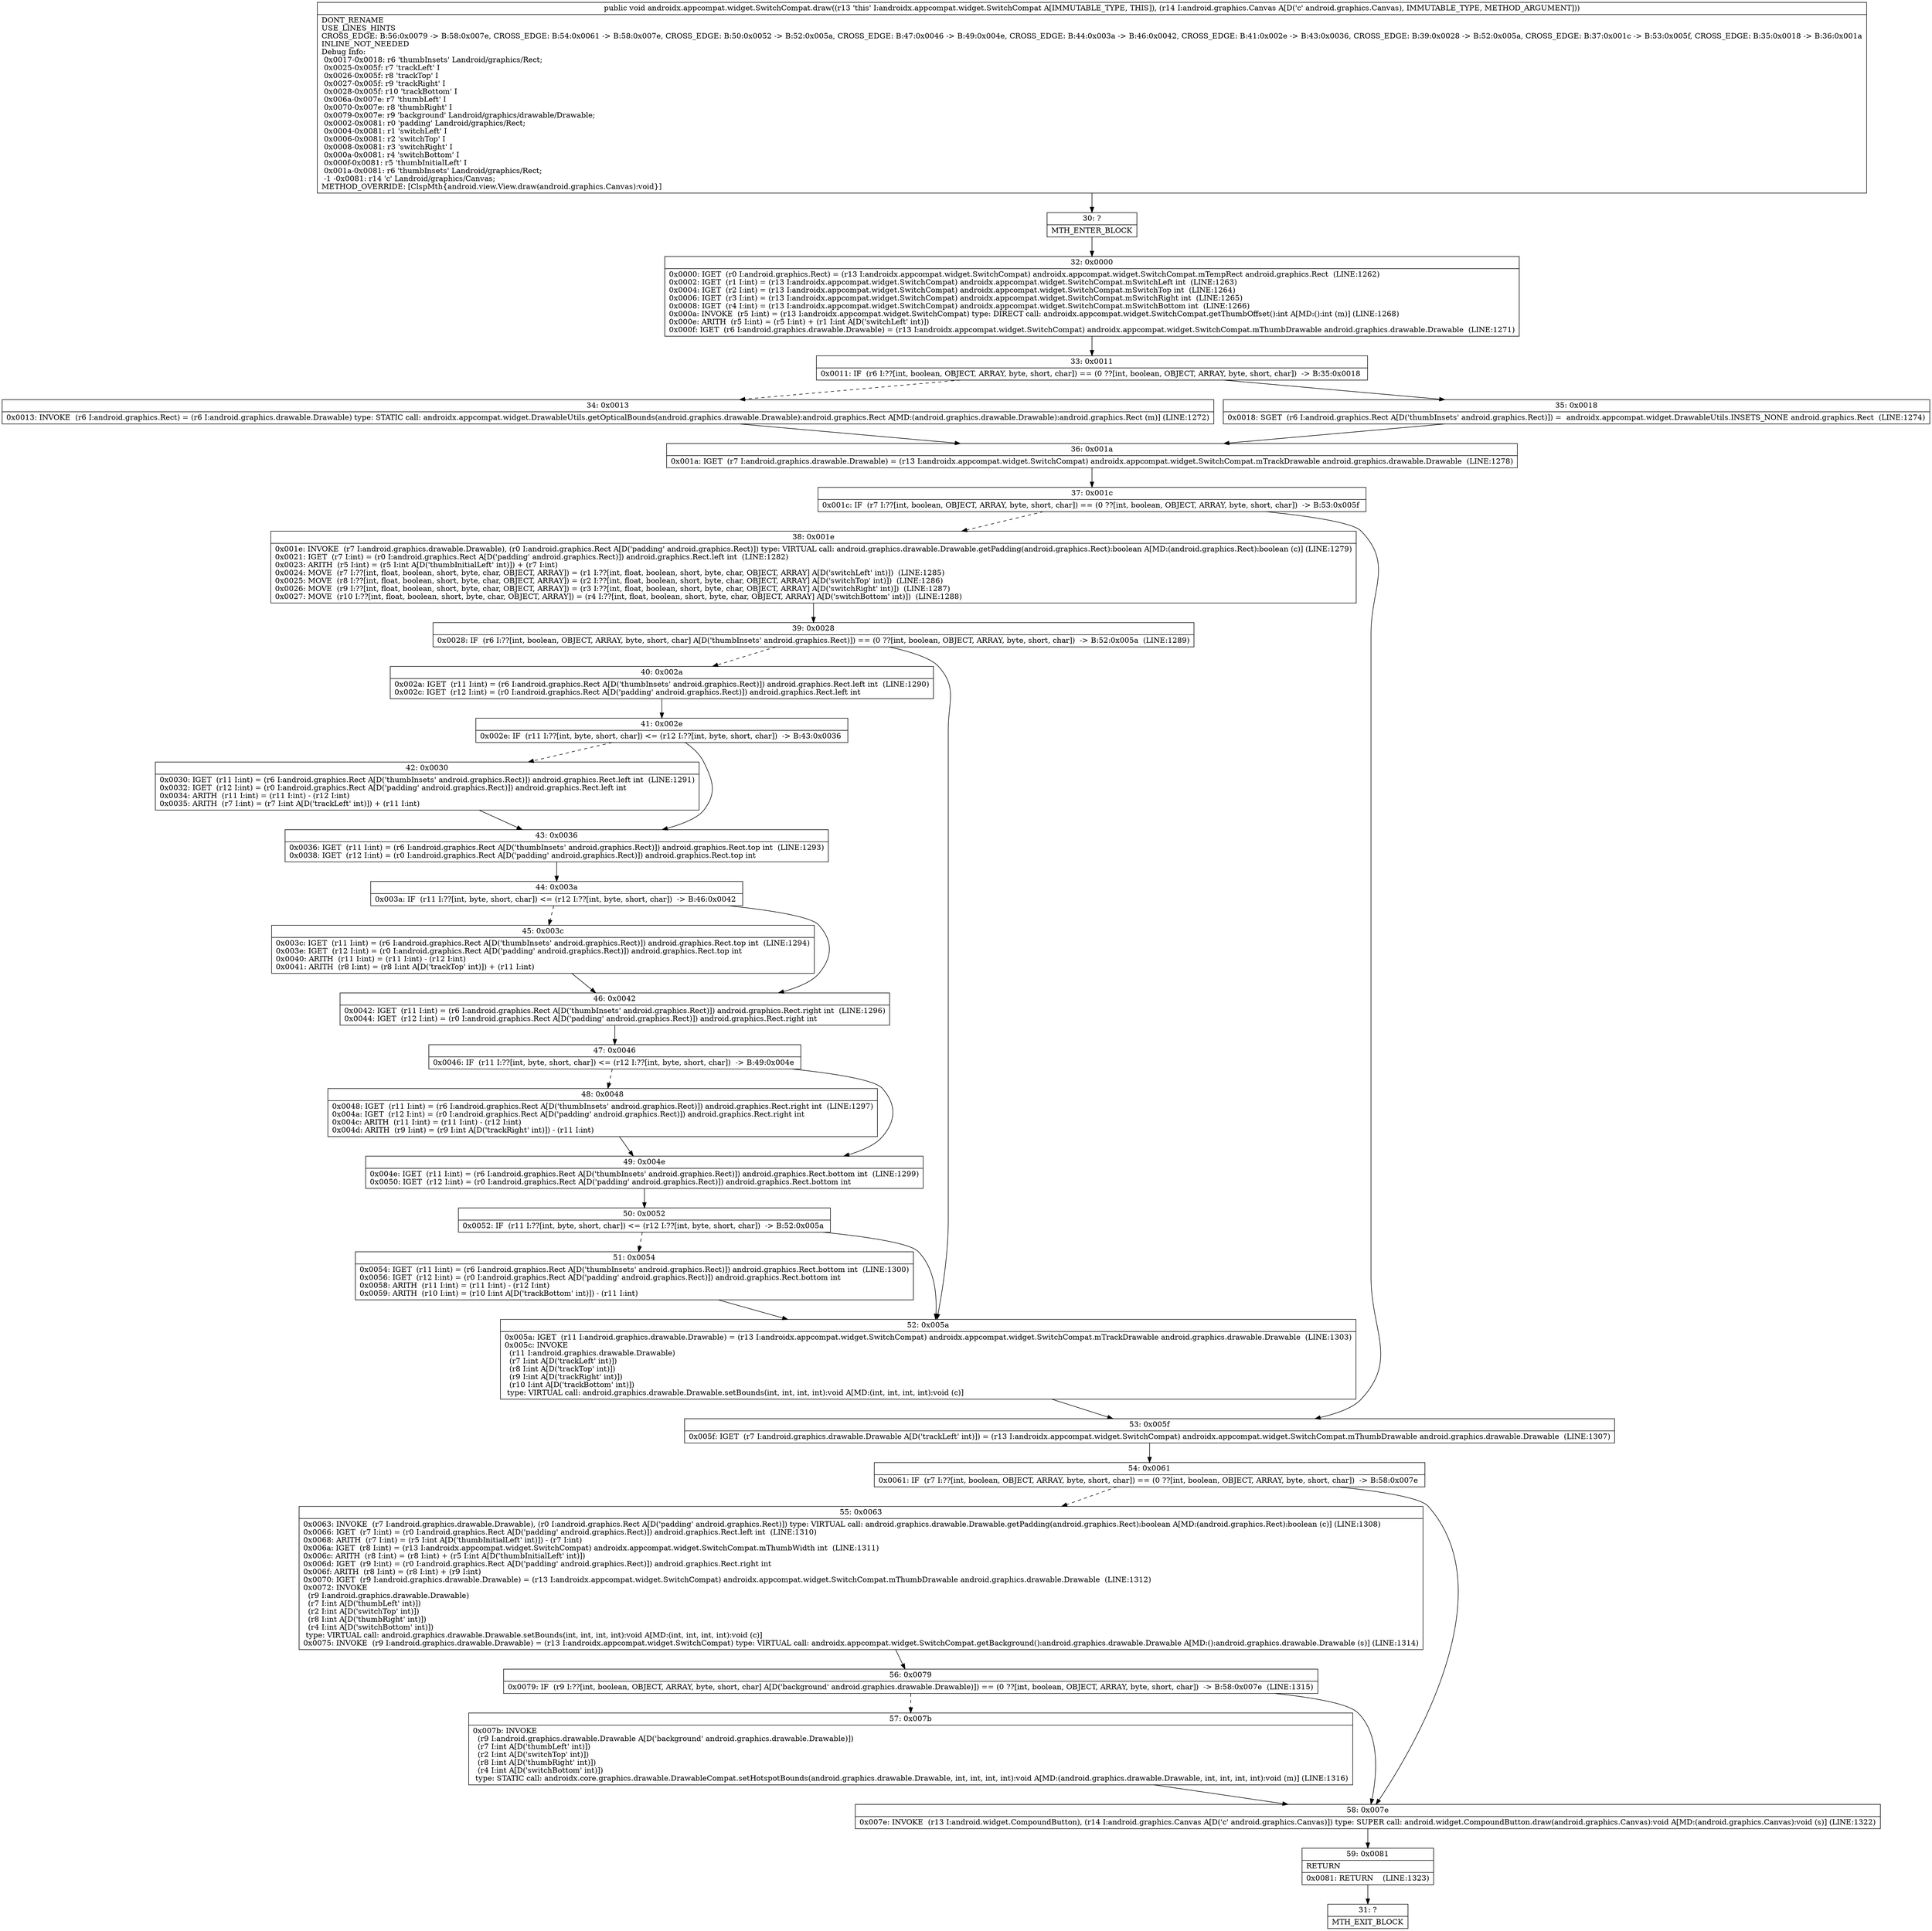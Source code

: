 digraph "CFG forandroidx.appcompat.widget.SwitchCompat.draw(Landroid\/graphics\/Canvas;)V" {
Node_30 [shape=record,label="{30\:\ ?|MTH_ENTER_BLOCK\l}"];
Node_32 [shape=record,label="{32\:\ 0x0000|0x0000: IGET  (r0 I:android.graphics.Rect) = (r13 I:androidx.appcompat.widget.SwitchCompat) androidx.appcompat.widget.SwitchCompat.mTempRect android.graphics.Rect  (LINE:1262)\l0x0002: IGET  (r1 I:int) = (r13 I:androidx.appcompat.widget.SwitchCompat) androidx.appcompat.widget.SwitchCompat.mSwitchLeft int  (LINE:1263)\l0x0004: IGET  (r2 I:int) = (r13 I:androidx.appcompat.widget.SwitchCompat) androidx.appcompat.widget.SwitchCompat.mSwitchTop int  (LINE:1264)\l0x0006: IGET  (r3 I:int) = (r13 I:androidx.appcompat.widget.SwitchCompat) androidx.appcompat.widget.SwitchCompat.mSwitchRight int  (LINE:1265)\l0x0008: IGET  (r4 I:int) = (r13 I:androidx.appcompat.widget.SwitchCompat) androidx.appcompat.widget.SwitchCompat.mSwitchBottom int  (LINE:1266)\l0x000a: INVOKE  (r5 I:int) = (r13 I:androidx.appcompat.widget.SwitchCompat) type: DIRECT call: androidx.appcompat.widget.SwitchCompat.getThumbOffset():int A[MD:():int (m)] (LINE:1268)\l0x000e: ARITH  (r5 I:int) = (r5 I:int) + (r1 I:int A[D('switchLeft' int)]) \l0x000f: IGET  (r6 I:android.graphics.drawable.Drawable) = (r13 I:androidx.appcompat.widget.SwitchCompat) androidx.appcompat.widget.SwitchCompat.mThumbDrawable android.graphics.drawable.Drawable  (LINE:1271)\l}"];
Node_33 [shape=record,label="{33\:\ 0x0011|0x0011: IF  (r6 I:??[int, boolean, OBJECT, ARRAY, byte, short, char]) == (0 ??[int, boolean, OBJECT, ARRAY, byte, short, char])  \-\> B:35:0x0018 \l}"];
Node_34 [shape=record,label="{34\:\ 0x0013|0x0013: INVOKE  (r6 I:android.graphics.Rect) = (r6 I:android.graphics.drawable.Drawable) type: STATIC call: androidx.appcompat.widget.DrawableUtils.getOpticalBounds(android.graphics.drawable.Drawable):android.graphics.Rect A[MD:(android.graphics.drawable.Drawable):android.graphics.Rect (m)] (LINE:1272)\l}"];
Node_36 [shape=record,label="{36\:\ 0x001a|0x001a: IGET  (r7 I:android.graphics.drawable.Drawable) = (r13 I:androidx.appcompat.widget.SwitchCompat) androidx.appcompat.widget.SwitchCompat.mTrackDrawable android.graphics.drawable.Drawable  (LINE:1278)\l}"];
Node_37 [shape=record,label="{37\:\ 0x001c|0x001c: IF  (r7 I:??[int, boolean, OBJECT, ARRAY, byte, short, char]) == (0 ??[int, boolean, OBJECT, ARRAY, byte, short, char])  \-\> B:53:0x005f \l}"];
Node_38 [shape=record,label="{38\:\ 0x001e|0x001e: INVOKE  (r7 I:android.graphics.drawable.Drawable), (r0 I:android.graphics.Rect A[D('padding' android.graphics.Rect)]) type: VIRTUAL call: android.graphics.drawable.Drawable.getPadding(android.graphics.Rect):boolean A[MD:(android.graphics.Rect):boolean (c)] (LINE:1279)\l0x0021: IGET  (r7 I:int) = (r0 I:android.graphics.Rect A[D('padding' android.graphics.Rect)]) android.graphics.Rect.left int  (LINE:1282)\l0x0023: ARITH  (r5 I:int) = (r5 I:int A[D('thumbInitialLeft' int)]) + (r7 I:int) \l0x0024: MOVE  (r7 I:??[int, float, boolean, short, byte, char, OBJECT, ARRAY]) = (r1 I:??[int, float, boolean, short, byte, char, OBJECT, ARRAY] A[D('switchLeft' int)])  (LINE:1285)\l0x0025: MOVE  (r8 I:??[int, float, boolean, short, byte, char, OBJECT, ARRAY]) = (r2 I:??[int, float, boolean, short, byte, char, OBJECT, ARRAY] A[D('switchTop' int)])  (LINE:1286)\l0x0026: MOVE  (r9 I:??[int, float, boolean, short, byte, char, OBJECT, ARRAY]) = (r3 I:??[int, float, boolean, short, byte, char, OBJECT, ARRAY] A[D('switchRight' int)])  (LINE:1287)\l0x0027: MOVE  (r10 I:??[int, float, boolean, short, byte, char, OBJECT, ARRAY]) = (r4 I:??[int, float, boolean, short, byte, char, OBJECT, ARRAY] A[D('switchBottom' int)])  (LINE:1288)\l}"];
Node_39 [shape=record,label="{39\:\ 0x0028|0x0028: IF  (r6 I:??[int, boolean, OBJECT, ARRAY, byte, short, char] A[D('thumbInsets' android.graphics.Rect)]) == (0 ??[int, boolean, OBJECT, ARRAY, byte, short, char])  \-\> B:52:0x005a  (LINE:1289)\l}"];
Node_40 [shape=record,label="{40\:\ 0x002a|0x002a: IGET  (r11 I:int) = (r6 I:android.graphics.Rect A[D('thumbInsets' android.graphics.Rect)]) android.graphics.Rect.left int  (LINE:1290)\l0x002c: IGET  (r12 I:int) = (r0 I:android.graphics.Rect A[D('padding' android.graphics.Rect)]) android.graphics.Rect.left int \l}"];
Node_41 [shape=record,label="{41\:\ 0x002e|0x002e: IF  (r11 I:??[int, byte, short, char]) \<= (r12 I:??[int, byte, short, char])  \-\> B:43:0x0036 \l}"];
Node_42 [shape=record,label="{42\:\ 0x0030|0x0030: IGET  (r11 I:int) = (r6 I:android.graphics.Rect A[D('thumbInsets' android.graphics.Rect)]) android.graphics.Rect.left int  (LINE:1291)\l0x0032: IGET  (r12 I:int) = (r0 I:android.graphics.Rect A[D('padding' android.graphics.Rect)]) android.graphics.Rect.left int \l0x0034: ARITH  (r11 I:int) = (r11 I:int) \- (r12 I:int) \l0x0035: ARITH  (r7 I:int) = (r7 I:int A[D('trackLeft' int)]) + (r11 I:int) \l}"];
Node_43 [shape=record,label="{43\:\ 0x0036|0x0036: IGET  (r11 I:int) = (r6 I:android.graphics.Rect A[D('thumbInsets' android.graphics.Rect)]) android.graphics.Rect.top int  (LINE:1293)\l0x0038: IGET  (r12 I:int) = (r0 I:android.graphics.Rect A[D('padding' android.graphics.Rect)]) android.graphics.Rect.top int \l}"];
Node_44 [shape=record,label="{44\:\ 0x003a|0x003a: IF  (r11 I:??[int, byte, short, char]) \<= (r12 I:??[int, byte, short, char])  \-\> B:46:0x0042 \l}"];
Node_45 [shape=record,label="{45\:\ 0x003c|0x003c: IGET  (r11 I:int) = (r6 I:android.graphics.Rect A[D('thumbInsets' android.graphics.Rect)]) android.graphics.Rect.top int  (LINE:1294)\l0x003e: IGET  (r12 I:int) = (r0 I:android.graphics.Rect A[D('padding' android.graphics.Rect)]) android.graphics.Rect.top int \l0x0040: ARITH  (r11 I:int) = (r11 I:int) \- (r12 I:int) \l0x0041: ARITH  (r8 I:int) = (r8 I:int A[D('trackTop' int)]) + (r11 I:int) \l}"];
Node_46 [shape=record,label="{46\:\ 0x0042|0x0042: IGET  (r11 I:int) = (r6 I:android.graphics.Rect A[D('thumbInsets' android.graphics.Rect)]) android.graphics.Rect.right int  (LINE:1296)\l0x0044: IGET  (r12 I:int) = (r0 I:android.graphics.Rect A[D('padding' android.graphics.Rect)]) android.graphics.Rect.right int \l}"];
Node_47 [shape=record,label="{47\:\ 0x0046|0x0046: IF  (r11 I:??[int, byte, short, char]) \<= (r12 I:??[int, byte, short, char])  \-\> B:49:0x004e \l}"];
Node_48 [shape=record,label="{48\:\ 0x0048|0x0048: IGET  (r11 I:int) = (r6 I:android.graphics.Rect A[D('thumbInsets' android.graphics.Rect)]) android.graphics.Rect.right int  (LINE:1297)\l0x004a: IGET  (r12 I:int) = (r0 I:android.graphics.Rect A[D('padding' android.graphics.Rect)]) android.graphics.Rect.right int \l0x004c: ARITH  (r11 I:int) = (r11 I:int) \- (r12 I:int) \l0x004d: ARITH  (r9 I:int) = (r9 I:int A[D('trackRight' int)]) \- (r11 I:int) \l}"];
Node_49 [shape=record,label="{49\:\ 0x004e|0x004e: IGET  (r11 I:int) = (r6 I:android.graphics.Rect A[D('thumbInsets' android.graphics.Rect)]) android.graphics.Rect.bottom int  (LINE:1299)\l0x0050: IGET  (r12 I:int) = (r0 I:android.graphics.Rect A[D('padding' android.graphics.Rect)]) android.graphics.Rect.bottom int \l}"];
Node_50 [shape=record,label="{50\:\ 0x0052|0x0052: IF  (r11 I:??[int, byte, short, char]) \<= (r12 I:??[int, byte, short, char])  \-\> B:52:0x005a \l}"];
Node_51 [shape=record,label="{51\:\ 0x0054|0x0054: IGET  (r11 I:int) = (r6 I:android.graphics.Rect A[D('thumbInsets' android.graphics.Rect)]) android.graphics.Rect.bottom int  (LINE:1300)\l0x0056: IGET  (r12 I:int) = (r0 I:android.graphics.Rect A[D('padding' android.graphics.Rect)]) android.graphics.Rect.bottom int \l0x0058: ARITH  (r11 I:int) = (r11 I:int) \- (r12 I:int) \l0x0059: ARITH  (r10 I:int) = (r10 I:int A[D('trackBottom' int)]) \- (r11 I:int) \l}"];
Node_52 [shape=record,label="{52\:\ 0x005a|0x005a: IGET  (r11 I:android.graphics.drawable.Drawable) = (r13 I:androidx.appcompat.widget.SwitchCompat) androidx.appcompat.widget.SwitchCompat.mTrackDrawable android.graphics.drawable.Drawable  (LINE:1303)\l0x005c: INVOKE  \l  (r11 I:android.graphics.drawable.Drawable)\l  (r7 I:int A[D('trackLeft' int)])\l  (r8 I:int A[D('trackTop' int)])\l  (r9 I:int A[D('trackRight' int)])\l  (r10 I:int A[D('trackBottom' int)])\l type: VIRTUAL call: android.graphics.drawable.Drawable.setBounds(int, int, int, int):void A[MD:(int, int, int, int):void (c)]\l}"];
Node_53 [shape=record,label="{53\:\ 0x005f|0x005f: IGET  (r7 I:android.graphics.drawable.Drawable A[D('trackLeft' int)]) = (r13 I:androidx.appcompat.widget.SwitchCompat) androidx.appcompat.widget.SwitchCompat.mThumbDrawable android.graphics.drawable.Drawable  (LINE:1307)\l}"];
Node_54 [shape=record,label="{54\:\ 0x0061|0x0061: IF  (r7 I:??[int, boolean, OBJECT, ARRAY, byte, short, char]) == (0 ??[int, boolean, OBJECT, ARRAY, byte, short, char])  \-\> B:58:0x007e \l}"];
Node_55 [shape=record,label="{55\:\ 0x0063|0x0063: INVOKE  (r7 I:android.graphics.drawable.Drawable), (r0 I:android.graphics.Rect A[D('padding' android.graphics.Rect)]) type: VIRTUAL call: android.graphics.drawable.Drawable.getPadding(android.graphics.Rect):boolean A[MD:(android.graphics.Rect):boolean (c)] (LINE:1308)\l0x0066: IGET  (r7 I:int) = (r0 I:android.graphics.Rect A[D('padding' android.graphics.Rect)]) android.graphics.Rect.left int  (LINE:1310)\l0x0068: ARITH  (r7 I:int) = (r5 I:int A[D('thumbInitialLeft' int)]) \- (r7 I:int) \l0x006a: IGET  (r8 I:int) = (r13 I:androidx.appcompat.widget.SwitchCompat) androidx.appcompat.widget.SwitchCompat.mThumbWidth int  (LINE:1311)\l0x006c: ARITH  (r8 I:int) = (r8 I:int) + (r5 I:int A[D('thumbInitialLeft' int)]) \l0x006d: IGET  (r9 I:int) = (r0 I:android.graphics.Rect A[D('padding' android.graphics.Rect)]) android.graphics.Rect.right int \l0x006f: ARITH  (r8 I:int) = (r8 I:int) + (r9 I:int) \l0x0070: IGET  (r9 I:android.graphics.drawable.Drawable) = (r13 I:androidx.appcompat.widget.SwitchCompat) androidx.appcompat.widget.SwitchCompat.mThumbDrawable android.graphics.drawable.Drawable  (LINE:1312)\l0x0072: INVOKE  \l  (r9 I:android.graphics.drawable.Drawable)\l  (r7 I:int A[D('thumbLeft' int)])\l  (r2 I:int A[D('switchTop' int)])\l  (r8 I:int A[D('thumbRight' int)])\l  (r4 I:int A[D('switchBottom' int)])\l type: VIRTUAL call: android.graphics.drawable.Drawable.setBounds(int, int, int, int):void A[MD:(int, int, int, int):void (c)]\l0x0075: INVOKE  (r9 I:android.graphics.drawable.Drawable) = (r13 I:androidx.appcompat.widget.SwitchCompat) type: VIRTUAL call: androidx.appcompat.widget.SwitchCompat.getBackground():android.graphics.drawable.Drawable A[MD:():android.graphics.drawable.Drawable (s)] (LINE:1314)\l}"];
Node_56 [shape=record,label="{56\:\ 0x0079|0x0079: IF  (r9 I:??[int, boolean, OBJECT, ARRAY, byte, short, char] A[D('background' android.graphics.drawable.Drawable)]) == (0 ??[int, boolean, OBJECT, ARRAY, byte, short, char])  \-\> B:58:0x007e  (LINE:1315)\l}"];
Node_57 [shape=record,label="{57\:\ 0x007b|0x007b: INVOKE  \l  (r9 I:android.graphics.drawable.Drawable A[D('background' android.graphics.drawable.Drawable)])\l  (r7 I:int A[D('thumbLeft' int)])\l  (r2 I:int A[D('switchTop' int)])\l  (r8 I:int A[D('thumbRight' int)])\l  (r4 I:int A[D('switchBottom' int)])\l type: STATIC call: androidx.core.graphics.drawable.DrawableCompat.setHotspotBounds(android.graphics.drawable.Drawable, int, int, int, int):void A[MD:(android.graphics.drawable.Drawable, int, int, int, int):void (m)] (LINE:1316)\l}"];
Node_58 [shape=record,label="{58\:\ 0x007e|0x007e: INVOKE  (r13 I:android.widget.CompoundButton), (r14 I:android.graphics.Canvas A[D('c' android.graphics.Canvas)]) type: SUPER call: android.widget.CompoundButton.draw(android.graphics.Canvas):void A[MD:(android.graphics.Canvas):void (s)] (LINE:1322)\l}"];
Node_59 [shape=record,label="{59\:\ 0x0081|RETURN\l|0x0081: RETURN    (LINE:1323)\l}"];
Node_31 [shape=record,label="{31\:\ ?|MTH_EXIT_BLOCK\l}"];
Node_35 [shape=record,label="{35\:\ 0x0018|0x0018: SGET  (r6 I:android.graphics.Rect A[D('thumbInsets' android.graphics.Rect)]) =  androidx.appcompat.widget.DrawableUtils.INSETS_NONE android.graphics.Rect  (LINE:1274)\l}"];
MethodNode[shape=record,label="{public void androidx.appcompat.widget.SwitchCompat.draw((r13 'this' I:androidx.appcompat.widget.SwitchCompat A[IMMUTABLE_TYPE, THIS]), (r14 I:android.graphics.Canvas A[D('c' android.graphics.Canvas), IMMUTABLE_TYPE, METHOD_ARGUMENT]))  | DONT_RENAME\lUSE_LINES_HINTS\lCROSS_EDGE: B:56:0x0079 \-\> B:58:0x007e, CROSS_EDGE: B:54:0x0061 \-\> B:58:0x007e, CROSS_EDGE: B:50:0x0052 \-\> B:52:0x005a, CROSS_EDGE: B:47:0x0046 \-\> B:49:0x004e, CROSS_EDGE: B:44:0x003a \-\> B:46:0x0042, CROSS_EDGE: B:41:0x002e \-\> B:43:0x0036, CROSS_EDGE: B:39:0x0028 \-\> B:52:0x005a, CROSS_EDGE: B:37:0x001c \-\> B:53:0x005f, CROSS_EDGE: B:35:0x0018 \-\> B:36:0x001a\lINLINE_NOT_NEEDED\lDebug Info:\l  0x0017\-0x0018: r6 'thumbInsets' Landroid\/graphics\/Rect;\l  0x0025\-0x005f: r7 'trackLeft' I\l  0x0026\-0x005f: r8 'trackTop' I\l  0x0027\-0x005f: r9 'trackRight' I\l  0x0028\-0x005f: r10 'trackBottom' I\l  0x006a\-0x007e: r7 'thumbLeft' I\l  0x0070\-0x007e: r8 'thumbRight' I\l  0x0079\-0x007e: r9 'background' Landroid\/graphics\/drawable\/Drawable;\l  0x0002\-0x0081: r0 'padding' Landroid\/graphics\/Rect;\l  0x0004\-0x0081: r1 'switchLeft' I\l  0x0006\-0x0081: r2 'switchTop' I\l  0x0008\-0x0081: r3 'switchRight' I\l  0x000a\-0x0081: r4 'switchBottom' I\l  0x000f\-0x0081: r5 'thumbInitialLeft' I\l  0x001a\-0x0081: r6 'thumbInsets' Landroid\/graphics\/Rect;\l  \-1 \-0x0081: r14 'c' Landroid\/graphics\/Canvas;\lMETHOD_OVERRIDE: [ClspMth\{android.view.View.draw(android.graphics.Canvas):void\}]\l}"];
MethodNode -> Node_30;Node_30 -> Node_32;
Node_32 -> Node_33;
Node_33 -> Node_34[style=dashed];
Node_33 -> Node_35;
Node_34 -> Node_36;
Node_36 -> Node_37;
Node_37 -> Node_38[style=dashed];
Node_37 -> Node_53;
Node_38 -> Node_39;
Node_39 -> Node_40[style=dashed];
Node_39 -> Node_52;
Node_40 -> Node_41;
Node_41 -> Node_42[style=dashed];
Node_41 -> Node_43;
Node_42 -> Node_43;
Node_43 -> Node_44;
Node_44 -> Node_45[style=dashed];
Node_44 -> Node_46;
Node_45 -> Node_46;
Node_46 -> Node_47;
Node_47 -> Node_48[style=dashed];
Node_47 -> Node_49;
Node_48 -> Node_49;
Node_49 -> Node_50;
Node_50 -> Node_51[style=dashed];
Node_50 -> Node_52;
Node_51 -> Node_52;
Node_52 -> Node_53;
Node_53 -> Node_54;
Node_54 -> Node_55[style=dashed];
Node_54 -> Node_58;
Node_55 -> Node_56;
Node_56 -> Node_57[style=dashed];
Node_56 -> Node_58;
Node_57 -> Node_58;
Node_58 -> Node_59;
Node_59 -> Node_31;
Node_35 -> Node_36;
}

